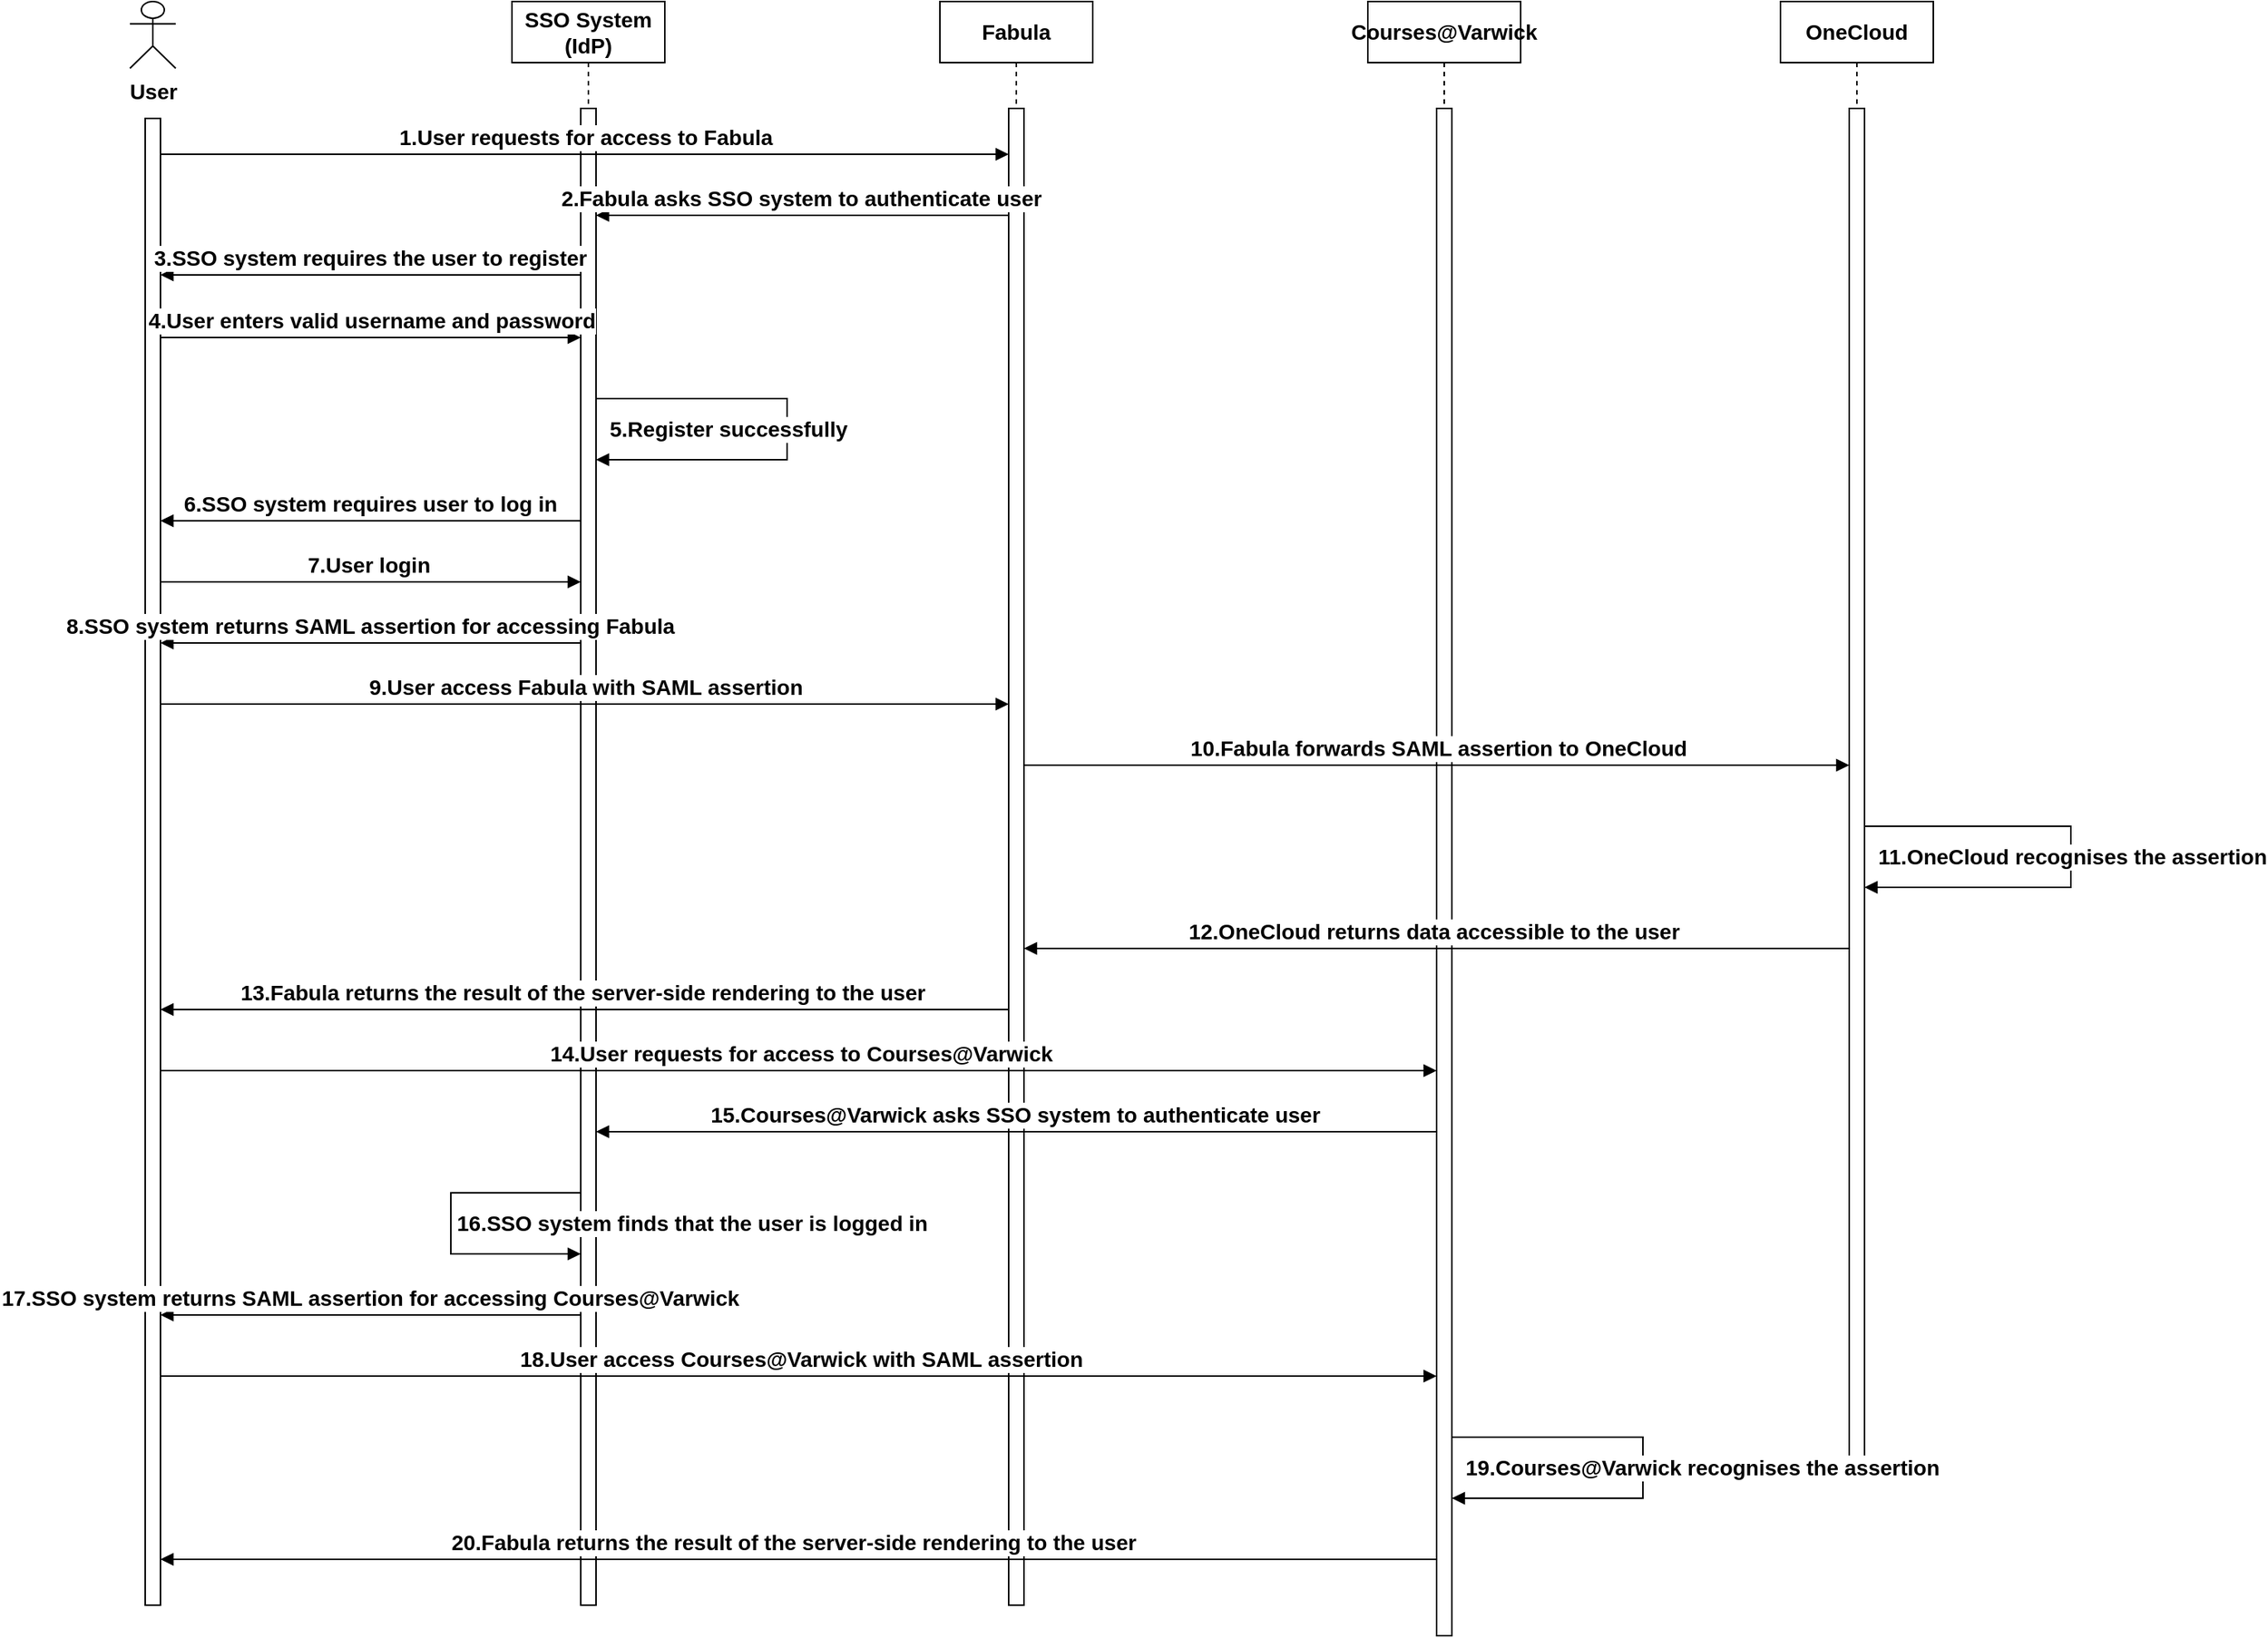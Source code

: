 <mxfile version="20.8.20" type="github">
  <diagram name="Page-1" id="2YBvvXClWsGukQMizWep">
    <mxGraphModel dx="2943" dy="955" grid="1" gridSize="10" guides="1" tooltips="1" connect="1" arrows="1" fold="1" page="1" pageScale="1" pageWidth="850" pageHeight="1100" math="0" shadow="0">
      <root>
        <mxCell id="0" />
        <mxCell id="1" parent="0" />
        <mxCell id="aM9ryv3xv72pqoxQDRHE-5" value="&lt;font style=&quot;font-size: 14px;&quot;&gt;&lt;b&gt;Fabula&lt;/b&gt;&lt;/font&gt;" style="shape=umlLifeline;perimeter=lifelinePerimeter;whiteSpace=wrap;html=1;container=0;dropTarget=0;collapsible=0;recursiveResize=0;outlineConnect=0;portConstraint=eastwest;newEdgeStyle={&quot;edgeStyle&quot;:&quot;elbowEdgeStyle&quot;,&quot;elbow&quot;:&quot;vertical&quot;,&quot;curved&quot;:0,&quot;rounded&quot;:0};" parent="1" vertex="1">
          <mxGeometry x="320" y="40" width="100" height="1050" as="geometry" />
        </mxCell>
        <mxCell id="aM9ryv3xv72pqoxQDRHE-6" value="" style="html=1;points=[];perimeter=orthogonalPerimeter;outlineConnect=0;targetShapes=umlLifeline;portConstraint=eastwest;newEdgeStyle={&quot;edgeStyle&quot;:&quot;elbowEdgeStyle&quot;,&quot;elbow&quot;:&quot;vertical&quot;,&quot;curved&quot;:0,&quot;rounded&quot;:0};" parent="aM9ryv3xv72pqoxQDRHE-5" vertex="1">
          <mxGeometry x="45" y="70" width="10" height="980" as="geometry" />
        </mxCell>
        <mxCell id="aM9ryv3xv72pqoxQDRHE-1" value="&lt;font style=&quot;font-size: 14px;&quot;&gt;&lt;b&gt;SSO System (IdP)&lt;/b&gt;&lt;/font&gt;" style="shape=umlLifeline;perimeter=lifelinePerimeter;whiteSpace=wrap;html=1;container=0;dropTarget=0;collapsible=0;recursiveResize=0;outlineConnect=0;portConstraint=eastwest;newEdgeStyle={&quot;edgeStyle&quot;:&quot;elbowEdgeStyle&quot;,&quot;elbow&quot;:&quot;vertical&quot;,&quot;curved&quot;:0,&quot;rounded&quot;:0};" parent="1" vertex="1">
          <mxGeometry x="40" y="40" width="100" height="1050" as="geometry" />
        </mxCell>
        <mxCell id="aM9ryv3xv72pqoxQDRHE-2" value="" style="html=1;points=[];perimeter=orthogonalPerimeter;outlineConnect=0;targetShapes=umlLifeline;portConstraint=eastwest;newEdgeStyle={&quot;edgeStyle&quot;:&quot;elbowEdgeStyle&quot;,&quot;elbow&quot;:&quot;vertical&quot;,&quot;curved&quot;:0,&quot;rounded&quot;:0};" parent="aM9ryv3xv72pqoxQDRHE-1" vertex="1">
          <mxGeometry x="45" y="70" width="10" height="980" as="geometry" />
        </mxCell>
        <mxCell id="Sjwk3GnCQPSGXAsQl0JS-54" value="&lt;font style=&quot;font-size: 14px;&quot;&gt;&lt;b&gt;5.Register successfully&lt;/b&gt;&lt;/font&gt;" style="html=1;align=left;spacingLeft=2;endArrow=block;rounded=0;edgeStyle=orthogonalEdgeStyle;curved=0;rounded=0;" edge="1" parent="aM9ryv3xv72pqoxQDRHE-1" source="aM9ryv3xv72pqoxQDRHE-2" target="aM9ryv3xv72pqoxQDRHE-2">
          <mxGeometry x="0.966" y="-20" relative="1" as="geometry">
            <mxPoint x="60" y="260" as="sourcePoint" />
            <Array as="points">
              <mxPoint x="180" y="260" />
              <mxPoint x="180" y="300" />
            </Array>
            <mxPoint x="70" y="300" as="targetPoint" />
            <mxPoint as="offset" />
          </mxGeometry>
        </mxCell>
        <mxCell id="Sjwk3GnCQPSGXAsQl0JS-49" value="&lt;font style=&quot;font-size: 14px;&quot;&gt;&lt;b&gt;16.SSO system finds that the user is logged in&lt;/b&gt;&lt;/font&gt;" style="html=1;align=left;spacingLeft=2;endArrow=block;rounded=0;edgeStyle=orthogonalEdgeStyle;curved=0;rounded=0;" edge="1" target="aM9ryv3xv72pqoxQDRHE-2" parent="aM9ryv3xv72pqoxQDRHE-1" source="aM9ryv3xv72pqoxQDRHE-2">
          <mxGeometry relative="1" as="geometry">
            <mxPoint x="20" y="780" as="sourcePoint" />
            <Array as="points">
              <mxPoint x="-40" y="780" />
              <mxPoint x="-40" y="820" />
            </Array>
            <mxPoint x="45" y="810.0" as="targetPoint" />
          </mxGeometry>
        </mxCell>
        <mxCell id="aM9ryv3xv72pqoxQDRHE-9" value="&lt;b&gt;&lt;font style=&quot;font-size: 14px;&quot;&gt;2.Fabula asks SSO system to authenticate user&lt;/font&gt;&lt;/b&gt;" style="html=1;verticalAlign=bottom;endArrow=block;edgeStyle=elbowEdgeStyle;elbow=vertical;curved=0;rounded=0;" parent="1" source="aM9ryv3xv72pqoxQDRHE-6" target="aM9ryv3xv72pqoxQDRHE-2" edge="1">
          <mxGeometry x="0.006" relative="1" as="geometry">
            <mxPoint x="175" y="160" as="sourcePoint" />
            <Array as="points">
              <mxPoint x="160" y="180" />
              <mxPoint x="190" y="160" />
            </Array>
            <mxPoint x="100" y="180" as="targetPoint" />
            <mxPoint as="offset" />
          </mxGeometry>
        </mxCell>
        <mxCell id="Sjwk3GnCQPSGXAsQl0JS-9" value="&lt;font style=&quot;font-size: 14px;&quot;&gt;&lt;b&gt;OneCloud&lt;/b&gt;&lt;/font&gt;" style="shape=umlLifeline;perimeter=lifelinePerimeter;whiteSpace=wrap;html=1;container=0;dropTarget=0;collapsible=0;recursiveResize=0;outlineConnect=0;portConstraint=eastwest;newEdgeStyle={&quot;edgeStyle&quot;:&quot;elbowEdgeStyle&quot;,&quot;elbow&quot;:&quot;vertical&quot;,&quot;curved&quot;:0,&quot;rounded&quot;:0};" vertex="1" parent="1">
          <mxGeometry x="870" y="40" width="100" height="960" as="geometry" />
        </mxCell>
        <mxCell id="Sjwk3GnCQPSGXAsQl0JS-10" value="" style="html=1;points=[];perimeter=orthogonalPerimeter;outlineConnect=0;targetShapes=umlLifeline;portConstraint=eastwest;newEdgeStyle={&quot;edgeStyle&quot;:&quot;elbowEdgeStyle&quot;,&quot;elbow&quot;:&quot;vertical&quot;,&quot;curved&quot;:0,&quot;rounded&quot;:0};" vertex="1" parent="Sjwk3GnCQPSGXAsQl0JS-9">
          <mxGeometry x="45" y="70" width="10" height="890" as="geometry" />
        </mxCell>
        <mxCell id="Sjwk3GnCQPSGXAsQl0JS-41" value="&lt;b&gt;&lt;font style=&quot;font-size: 14px;&quot;&gt;11.OneCloud recognises the assertion&lt;/font&gt;&lt;/b&gt;" style="html=1;align=left;spacingLeft=2;endArrow=block;rounded=0;edgeStyle=orthogonalEdgeStyle;curved=0;rounded=0;" edge="1" target="Sjwk3GnCQPSGXAsQl0JS-10" parent="Sjwk3GnCQPSGXAsQl0JS-9" source="Sjwk3GnCQPSGXAsQl0JS-10">
          <mxGeometry x="0.968" y="-20" relative="1" as="geometry">
            <mxPoint x="130" y="540" as="sourcePoint" />
            <Array as="points">
              <mxPoint x="190" y="540" />
              <mxPoint x="190" y="580" />
            </Array>
            <mxPoint x="-250" y="580" as="targetPoint" />
            <mxPoint as="offset" />
          </mxGeometry>
        </mxCell>
        <mxCell id="Sjwk3GnCQPSGXAsQl0JS-11" value="&lt;b&gt;&lt;font style=&quot;font-size: 14px;&quot;&gt;Courses@Varwick&lt;/font&gt;&lt;/b&gt;" style="shape=umlLifeline;perimeter=lifelinePerimeter;whiteSpace=wrap;html=1;container=0;dropTarget=0;collapsible=0;recursiveResize=0;outlineConnect=0;portConstraint=eastwest;newEdgeStyle={&quot;edgeStyle&quot;:&quot;elbowEdgeStyle&quot;,&quot;elbow&quot;:&quot;vertical&quot;,&quot;curved&quot;:0,&quot;rounded&quot;:0};" vertex="1" parent="1">
          <mxGeometry x="600" y="40" width="100" height="1070" as="geometry" />
        </mxCell>
        <mxCell id="Sjwk3GnCQPSGXAsQl0JS-12" value="" style="html=1;points=[];perimeter=orthogonalPerimeter;outlineConnect=0;targetShapes=umlLifeline;portConstraint=eastwest;newEdgeStyle={&quot;edgeStyle&quot;:&quot;elbowEdgeStyle&quot;,&quot;elbow&quot;:&quot;vertical&quot;,&quot;curved&quot;:0,&quot;rounded&quot;:0};" vertex="1" parent="Sjwk3GnCQPSGXAsQl0JS-11">
          <mxGeometry x="45" y="70" width="10" height="1000" as="geometry" />
        </mxCell>
        <mxCell id="Sjwk3GnCQPSGXAsQl0JS-52" value="&lt;font style=&quot;font-size: 14px;&quot;&gt;&lt;b&gt;19.Courses@Varwick&amp;nbsp;recognises the assertion&lt;/b&gt;&lt;/font&gt;" style="html=1;align=left;spacingLeft=2;endArrow=block;rounded=0;edgeStyle=orthogonalEdgeStyle;curved=0;rounded=0;" edge="1" parent="Sjwk3GnCQPSGXAsQl0JS-11" source="Sjwk3GnCQPSGXAsQl0JS-12" target="Sjwk3GnCQPSGXAsQl0JS-12">
          <mxGeometry x="0.966" y="-20" relative="1" as="geometry">
            <mxPoint x="60" y="940" as="sourcePoint" />
            <Array as="points">
              <mxPoint x="180" y="940" />
              <mxPoint x="180" y="980" />
            </Array>
            <mxPoint x="60" y="980" as="targetPoint" />
            <mxPoint as="offset" />
          </mxGeometry>
        </mxCell>
        <mxCell id="Sjwk3GnCQPSGXAsQl0JS-8" value="&lt;font style=&quot;font-size: 14px;&quot;&gt;&lt;b style=&quot;&quot;&gt;1.User requests for access to Fabula&lt;/b&gt;&lt;/font&gt;" style="html=1;verticalAlign=bottom;endArrow=block;edgeStyle=elbowEdgeStyle;elbow=vertical;curved=0;rounded=0;" edge="1" parent="1" source="Sjwk3GnCQPSGXAsQl0JS-24" target="aM9ryv3xv72pqoxQDRHE-6">
          <mxGeometry x="0.001" relative="1" as="geometry">
            <mxPoint x="-90" y="140" as="sourcePoint" />
            <Array as="points">
              <mxPoint x="40" y="140" />
              <mxPoint x="75" y="119.58" />
            </Array>
            <mxPoint x="260" y="140" as="targetPoint" />
            <mxPoint as="offset" />
          </mxGeometry>
        </mxCell>
        <mxCell id="Sjwk3GnCQPSGXAsQl0JS-26" value="" style="group" vertex="1" connectable="0" parent="1">
          <mxGeometry x="-210" y="40" width="30" height="1050" as="geometry" />
        </mxCell>
        <mxCell id="Sjwk3GnCQPSGXAsQl0JS-2" value="&lt;b&gt;&lt;font style=&quot;font-size: 14px;&quot;&gt;User&lt;/font&gt;&lt;/b&gt;" style="shape=umlActor;verticalLabelPosition=bottom;verticalAlign=top;html=1;" vertex="1" parent="Sjwk3GnCQPSGXAsQl0JS-26">
          <mxGeometry width="30" height="43.75" as="geometry" />
        </mxCell>
        <mxCell id="Sjwk3GnCQPSGXAsQl0JS-24" value="" style="html=1;points=[];perimeter=orthogonalPerimeter;outlineConnect=0;targetShapes=umlLifeline;portConstraint=eastwest;newEdgeStyle={&quot;edgeStyle&quot;:&quot;elbowEdgeStyle&quot;,&quot;elbow&quot;:&quot;vertical&quot;,&quot;curved&quot;:0,&quot;rounded&quot;:0};" vertex="1" parent="Sjwk3GnCQPSGXAsQl0JS-26">
          <mxGeometry x="10" y="76.562" width="10" height="973.438" as="geometry" />
        </mxCell>
        <mxCell id="Sjwk3GnCQPSGXAsQl0JS-25" value="&lt;font style=&quot;font-size: 14px;&quot;&gt;&lt;b style=&quot;&quot;&gt;4.User enters valid username and password&lt;/b&gt;&lt;/font&gt;" style="html=1;verticalAlign=bottom;endArrow=block;edgeStyle=elbowEdgeStyle;elbow=vertical;curved=0;rounded=0;" edge="1" parent="1" source="Sjwk3GnCQPSGXAsQl0JS-24" target="aM9ryv3xv72pqoxQDRHE-2">
          <mxGeometry x="0.004" relative="1" as="geometry">
            <mxPoint x="-50" y="260" as="sourcePoint" />
            <Array as="points">
              <mxPoint x="45" y="260" />
              <mxPoint x="80" y="239.58" />
            </Array>
            <mxPoint x="80" y="260" as="targetPoint" />
            <mxPoint as="offset" />
          </mxGeometry>
        </mxCell>
        <mxCell id="Sjwk3GnCQPSGXAsQl0JS-21" value="&lt;font style=&quot;font-size: 14px;&quot;&gt;&lt;b style=&quot;&quot;&gt;3.SSO system requires the user to register&lt;/b&gt;&lt;/font&gt;" style="html=1;verticalAlign=bottom;endArrow=block;edgeStyle=elbowEdgeStyle;elbow=vertical;curved=0;rounded=0;" edge="1" parent="1" source="aM9ryv3xv72pqoxQDRHE-2" target="Sjwk3GnCQPSGXAsQl0JS-24">
          <mxGeometry x="0.008" relative="1" as="geometry">
            <mxPoint x="60" y="219" as="sourcePoint" />
            <Array as="points">
              <mxPoint x="80" y="219" />
            </Array>
            <mxPoint x="-170" y="219" as="targetPoint" />
            <mxPoint as="offset" />
          </mxGeometry>
        </mxCell>
        <mxCell id="Sjwk3GnCQPSGXAsQl0JS-28" value="&lt;font style=&quot;font-size: 14px;&quot;&gt;&lt;b&gt;6.SSO system requires user to log in&lt;/b&gt;&lt;/font&gt;" style="html=1;verticalAlign=bottom;endArrow=block;edgeStyle=elbowEdgeStyle;elbow=vertical;curved=0;rounded=0;" edge="1" parent="1" source="aM9ryv3xv72pqoxQDRHE-2" target="Sjwk3GnCQPSGXAsQl0JS-24">
          <mxGeometry x="0.008" relative="1" as="geometry">
            <mxPoint x="60" y="380" as="sourcePoint" />
            <Array as="points">
              <mxPoint x="80" y="380" />
            </Array>
            <mxPoint x="-90" y="380" as="targetPoint" />
            <mxPoint as="offset" />
          </mxGeometry>
        </mxCell>
        <mxCell id="Sjwk3GnCQPSGXAsQl0JS-30" value="&lt;font style=&quot;font-size: 14px;&quot;&gt;&lt;b&gt;7.User login&amp;nbsp;&lt;/b&gt;&lt;/font&gt;" style="html=1;verticalAlign=bottom;endArrow=block;edgeStyle=elbowEdgeStyle;elbow=vertical;curved=0;rounded=0;" edge="1" parent="1" source="Sjwk3GnCQPSGXAsQl0JS-24" target="aM9ryv3xv72pqoxQDRHE-2">
          <mxGeometry x="0.002" relative="1" as="geometry">
            <mxPoint x="-90" y="420" as="sourcePoint" />
            <Array as="points">
              <mxPoint x="40" y="420" />
              <mxPoint x="75" y="399.58" />
            </Array>
            <mxPoint x="60" y="420" as="targetPoint" />
            <mxPoint as="offset" />
          </mxGeometry>
        </mxCell>
        <mxCell id="Sjwk3GnCQPSGXAsQl0JS-33" value="&lt;font style=&quot;font-size: 14px;&quot;&gt;&lt;b&gt;8.SSO system returns SAML assertion for accessing Fabula&lt;/b&gt;&lt;/font&gt;" style="html=1;verticalAlign=bottom;endArrow=block;edgeStyle=elbowEdgeStyle;elbow=vertical;curved=0;rounded=0;" edge="1" parent="1" source="aM9ryv3xv72pqoxQDRHE-2" target="Sjwk3GnCQPSGXAsQl0JS-24">
          <mxGeometry x="0.008" relative="1" as="geometry">
            <mxPoint x="50" y="460" as="sourcePoint" />
            <Array as="points">
              <mxPoint x="80" y="460" />
            </Array>
            <mxPoint x="-90" y="460" as="targetPoint" />
            <mxPoint as="offset" />
          </mxGeometry>
        </mxCell>
        <mxCell id="Sjwk3GnCQPSGXAsQl0JS-34" value="&lt;font style=&quot;font-size: 14px;&quot;&gt;&lt;b&gt;9.User access Fabula with SAML assertion&lt;/b&gt;&lt;/font&gt;" style="html=1;verticalAlign=bottom;endArrow=block;edgeStyle=elbowEdgeStyle;elbow=vertical;curved=0;rounded=0;" edge="1" parent="1" source="Sjwk3GnCQPSGXAsQl0JS-24" target="aM9ryv3xv72pqoxQDRHE-6">
          <mxGeometry x="0.002" relative="1" as="geometry">
            <mxPoint x="-90" y="500" as="sourcePoint" />
            <Array as="points">
              <mxPoint x="40" y="500" />
              <mxPoint x="75" y="479.58" />
            </Array>
            <mxPoint x="180" y="500" as="targetPoint" />
            <mxPoint as="offset" />
          </mxGeometry>
        </mxCell>
        <mxCell id="Sjwk3GnCQPSGXAsQl0JS-35" value="&lt;font style=&quot;font-size: 14px;&quot;&gt;&lt;b&gt;10.Fabula forwards SAML assertion to OneCloud&lt;/b&gt;&lt;/font&gt;" style="html=1;verticalAlign=bottom;endArrow=block;edgeStyle=elbowEdgeStyle;elbow=vertical;curved=0;rounded=0;" edge="1" parent="1" source="aM9ryv3xv72pqoxQDRHE-6" target="Sjwk3GnCQPSGXAsQl0JS-10">
          <mxGeometry x="0.002" relative="1" as="geometry">
            <mxPoint x="290" y="540" as="sourcePoint" />
            <Array as="points">
              <mxPoint x="400" y="540" />
              <mxPoint x="435" y="519.58" />
            </Array>
            <mxPoint x="630" y="540" as="targetPoint" />
            <mxPoint as="offset" />
          </mxGeometry>
        </mxCell>
        <mxCell id="Sjwk3GnCQPSGXAsQl0JS-42" value="&lt;font style=&quot;font-size: 14px;&quot;&gt;&lt;b&gt;12.OneCloud returns data accessible to the user&lt;/b&gt;&lt;/font&gt;" style="html=1;verticalAlign=bottom;endArrow=block;edgeStyle=elbowEdgeStyle;elbow=vertical;curved=0;rounded=0;" edge="1" parent="1" source="Sjwk3GnCQPSGXAsQl0JS-10" target="aM9ryv3xv72pqoxQDRHE-6">
          <mxGeometry x="0.008" relative="1" as="geometry">
            <mxPoint x="630" y="660" as="sourcePoint" />
            <Array as="points">
              <mxPoint x="620" y="660" />
            </Array>
            <mxPoint x="300" y="660" as="targetPoint" />
            <mxPoint as="offset" />
          </mxGeometry>
        </mxCell>
        <mxCell id="Sjwk3GnCQPSGXAsQl0JS-43" value="&lt;font style=&quot;font-size: 14px;&quot;&gt;&lt;b&gt;13.Fabula returns the result of the server-side rendering to the user&lt;/b&gt;&lt;/font&gt;" style="html=1;verticalAlign=bottom;endArrow=block;edgeStyle=elbowEdgeStyle;elbow=vertical;curved=0;rounded=0;" edge="1" parent="1" source="aM9ryv3xv72pqoxQDRHE-6" target="Sjwk3GnCQPSGXAsQl0JS-24">
          <mxGeometry x="0.008" relative="1" as="geometry">
            <mxPoint x="230" y="700" as="sourcePoint" />
            <Array as="points">
              <mxPoint x="260" y="700" />
            </Array>
            <mxPoint x="-90" y="700" as="targetPoint" />
            <mxPoint as="offset" />
          </mxGeometry>
        </mxCell>
        <mxCell id="Sjwk3GnCQPSGXAsQl0JS-44" value="&lt;font style=&quot;font-size: 14px;&quot;&gt;&lt;b&gt;14.User requests for access to Courses@Varwick&lt;/b&gt;&lt;/font&gt;" style="html=1;verticalAlign=bottom;endArrow=block;edgeStyle=elbowEdgeStyle;elbow=vertical;curved=0;rounded=0;" edge="1" parent="1" source="Sjwk3GnCQPSGXAsQl0JS-24" target="Sjwk3GnCQPSGXAsQl0JS-12">
          <mxGeometry x="0.002" relative="1" as="geometry">
            <mxPoint x="-90" y="740" as="sourcePoint" />
            <Array as="points">
              <mxPoint x="40" y="740" />
              <mxPoint x="75" y="719.58" />
            </Array>
            <mxPoint x="630" y="740" as="targetPoint" />
            <mxPoint as="offset" />
          </mxGeometry>
        </mxCell>
        <mxCell id="Sjwk3GnCQPSGXAsQl0JS-45" value="&lt;font style=&quot;font-size: 14px;&quot;&gt;&lt;b&gt;15.Courses@Varwick&amp;nbsp;asks SSO system to authenticate user&lt;/b&gt;&lt;/font&gt;" style="html=1;verticalAlign=bottom;endArrow=block;edgeStyle=elbowEdgeStyle;elbow=vertical;curved=0;rounded=0;" edge="1" parent="1" source="Sjwk3GnCQPSGXAsQl0JS-12" target="aM9ryv3xv72pqoxQDRHE-2">
          <mxGeometry x="0.006" relative="1" as="geometry">
            <mxPoint x="450" y="780" as="sourcePoint" />
            <Array as="points">
              <mxPoint x="345" y="780" />
              <mxPoint x="375" y="760" />
            </Array>
            <mxPoint x="100" y="780" as="targetPoint" />
            <mxPoint as="offset" />
          </mxGeometry>
        </mxCell>
        <mxCell id="Sjwk3GnCQPSGXAsQl0JS-50" value="&lt;font style=&quot;font-size: 14px;&quot;&gt;&lt;b&gt;17.SSO system returns SAML assertion for accessing&amp;nbsp;Courses@Varwick&lt;/b&gt;&lt;/font&gt;" style="html=1;verticalAlign=bottom;endArrow=block;edgeStyle=elbowEdgeStyle;elbow=vertical;curved=0;rounded=0;" edge="1" parent="1" source="aM9ryv3xv72pqoxQDRHE-2" target="Sjwk3GnCQPSGXAsQl0JS-24">
          <mxGeometry x="0.007" relative="1" as="geometry">
            <mxPoint x="60" y="900" as="sourcePoint" />
            <Array as="points">
              <mxPoint x="80" y="900" />
            </Array>
            <mxPoint x="-90" y="900" as="targetPoint" />
            <mxPoint as="offset" />
          </mxGeometry>
        </mxCell>
        <mxCell id="Sjwk3GnCQPSGXAsQl0JS-51" value="&lt;font style=&quot;font-size: 14px;&quot;&gt;&lt;b&gt;18.User access&amp;nbsp;Courses@Varwick with SAML assertion&lt;/b&gt;&lt;/font&gt;" style="html=1;verticalAlign=bottom;endArrow=block;edgeStyle=elbowEdgeStyle;elbow=vertical;curved=0;rounded=0;" edge="1" parent="1" source="Sjwk3GnCQPSGXAsQl0JS-24" target="Sjwk3GnCQPSGXAsQl0JS-12">
          <mxGeometry x="0.002" relative="1" as="geometry">
            <mxPoint x="-90" y="940" as="sourcePoint" />
            <Array as="points">
              <mxPoint x="40" y="940" />
              <mxPoint x="75" y="919.58" />
            </Array>
            <mxPoint x="600" y="940" as="targetPoint" />
            <mxPoint as="offset" />
          </mxGeometry>
        </mxCell>
        <mxCell id="Sjwk3GnCQPSGXAsQl0JS-53" value="&lt;font style=&quot;font-size: 14px;&quot;&gt;&lt;b&gt;20.Fabula returns the result of the server-side rendering to the user&lt;/b&gt;&lt;/font&gt;" style="html=1;verticalAlign=bottom;endArrow=block;edgeStyle=elbowEdgeStyle;elbow=vertical;curved=0;rounded=0;entryX=1;entryY=0.969;entryDx=0;entryDy=0;entryPerimeter=0;" edge="1" parent="1" source="Sjwk3GnCQPSGXAsQl0JS-12" target="Sjwk3GnCQPSGXAsQl0JS-24">
          <mxGeometry x="0.008" relative="1" as="geometry">
            <mxPoint x="450" y="1060" as="sourcePoint" />
            <Array as="points">
              <mxPoint x="440" y="1060" />
            </Array>
            <mxPoint x="-30" y="1060" as="targetPoint" />
            <mxPoint as="offset" />
          </mxGeometry>
        </mxCell>
      </root>
    </mxGraphModel>
  </diagram>
</mxfile>
